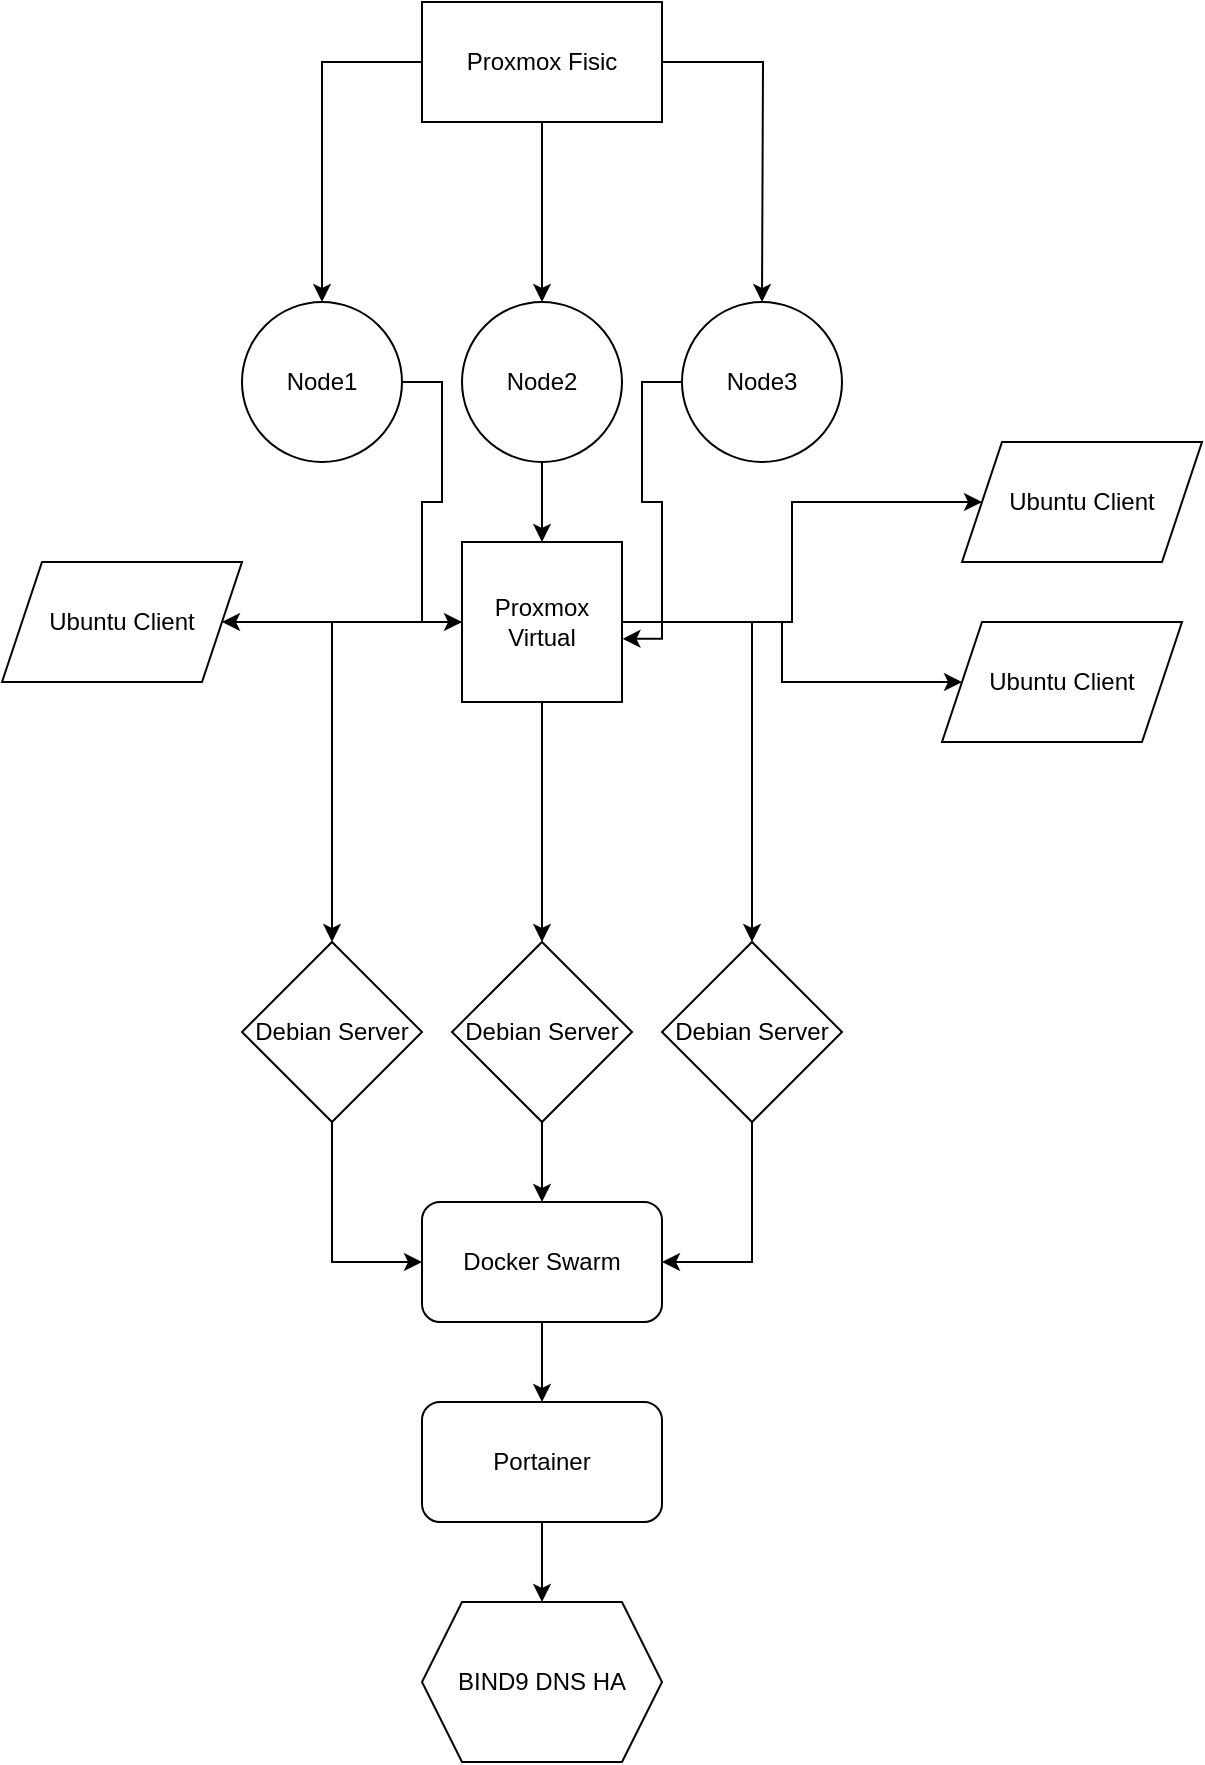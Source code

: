 <mxfile version="26.2.15">
  <diagram id="C5RBs43oDa-KdzZeNtuy" name="Page-1">
    <mxGraphModel dx="1281" dy="634" grid="1" gridSize="10" guides="1" tooltips="1" connect="1" arrows="1" fold="1" page="1" pageScale="1" pageWidth="827" pageHeight="1169" math="0" shadow="0">
      <root>
        <mxCell id="WIyWlLk6GJQsqaUBKTNV-0" />
        <mxCell id="WIyWlLk6GJQsqaUBKTNV-1" parent="WIyWlLk6GJQsqaUBKTNV-0" />
        <mxCell id="nywED3WVq3rmi00gd_Ra-37" style="edgeStyle=orthogonalEdgeStyle;rounded=0;orthogonalLoop=1;jettySize=auto;html=1;entryX=0.5;entryY=0;entryDx=0;entryDy=0;" edge="1" parent="WIyWlLk6GJQsqaUBKTNV-1" source="nywED3WVq3rmi00gd_Ra-1" target="nywED3WVq3rmi00gd_Ra-26">
          <mxGeometry relative="1" as="geometry" />
        </mxCell>
        <mxCell id="nywED3WVq3rmi00gd_Ra-38" style="edgeStyle=orthogonalEdgeStyle;rounded=0;orthogonalLoop=1;jettySize=auto;html=1;" edge="1" parent="WIyWlLk6GJQsqaUBKTNV-1" source="nywED3WVq3rmi00gd_Ra-1" target="nywED3WVq3rmi00gd_Ra-27">
          <mxGeometry relative="1" as="geometry" />
        </mxCell>
        <mxCell id="nywED3WVq3rmi00gd_Ra-39" style="edgeStyle=orthogonalEdgeStyle;rounded=0;orthogonalLoop=1;jettySize=auto;html=1;entryX=0.5;entryY=0;entryDx=0;entryDy=0;" edge="1" parent="WIyWlLk6GJQsqaUBKTNV-1" source="nywED3WVq3rmi00gd_Ra-1">
          <mxGeometry relative="1" as="geometry">
            <mxPoint x="480" y="210" as="targetPoint" />
          </mxGeometry>
        </mxCell>
        <mxCell id="nywED3WVq3rmi00gd_Ra-1" value="Proxmox Fisic" style="rounded=0;whiteSpace=wrap;html=1;" vertex="1" parent="WIyWlLk6GJQsqaUBKTNV-1">
          <mxGeometry x="310" y="60" width="120" height="60" as="geometry" />
        </mxCell>
        <mxCell id="nywED3WVq3rmi00gd_Ra-41" style="edgeStyle=orthogonalEdgeStyle;rounded=0;orthogonalLoop=1;jettySize=auto;html=1;entryX=0;entryY=0.5;entryDx=0;entryDy=0;" edge="1" parent="WIyWlLk6GJQsqaUBKTNV-1" source="nywED3WVq3rmi00gd_Ra-26" target="nywED3WVq3rmi00gd_Ra-36">
          <mxGeometry relative="1" as="geometry" />
        </mxCell>
        <mxCell id="nywED3WVq3rmi00gd_Ra-26" value="Node1" style="ellipse;whiteSpace=wrap;html=1;aspect=fixed;" vertex="1" parent="WIyWlLk6GJQsqaUBKTNV-1">
          <mxGeometry x="220" y="210" width="80" height="80" as="geometry" />
        </mxCell>
        <mxCell id="nywED3WVq3rmi00gd_Ra-40" style="edgeStyle=orthogonalEdgeStyle;rounded=0;orthogonalLoop=1;jettySize=auto;html=1;entryX=0.5;entryY=0;entryDx=0;entryDy=0;" edge="1" parent="WIyWlLk6GJQsqaUBKTNV-1" source="nywED3WVq3rmi00gd_Ra-27" target="nywED3WVq3rmi00gd_Ra-36">
          <mxGeometry relative="1" as="geometry" />
        </mxCell>
        <mxCell id="nywED3WVq3rmi00gd_Ra-27" value="Node2" style="ellipse;whiteSpace=wrap;html=1;aspect=fixed;" vertex="1" parent="WIyWlLk6GJQsqaUBKTNV-1">
          <mxGeometry x="330" y="210" width="80" height="80" as="geometry" />
        </mxCell>
        <mxCell id="nywED3WVq3rmi00gd_Ra-28" value="Node3" style="ellipse;whiteSpace=wrap;html=1;aspect=fixed;" vertex="1" parent="WIyWlLk6GJQsqaUBKTNV-1">
          <mxGeometry x="440" y="210" width="80" height="80" as="geometry" />
        </mxCell>
        <mxCell id="nywED3WVq3rmi00gd_Ra-54" style="edgeStyle=orthogonalEdgeStyle;rounded=0;orthogonalLoop=1;jettySize=auto;html=1;entryX=0.5;entryY=0;entryDx=0;entryDy=0;" edge="1" parent="WIyWlLk6GJQsqaUBKTNV-1" source="nywED3WVq3rmi00gd_Ra-36" target="nywED3WVq3rmi00gd_Ra-45">
          <mxGeometry relative="1" as="geometry" />
        </mxCell>
        <mxCell id="nywED3WVq3rmi00gd_Ra-55" style="edgeStyle=orthogonalEdgeStyle;rounded=0;orthogonalLoop=1;jettySize=auto;html=1;entryX=0.5;entryY=0;entryDx=0;entryDy=0;" edge="1" parent="WIyWlLk6GJQsqaUBKTNV-1" source="nywED3WVq3rmi00gd_Ra-36" target="nywED3WVq3rmi00gd_Ra-46">
          <mxGeometry relative="1" as="geometry" />
        </mxCell>
        <mxCell id="nywED3WVq3rmi00gd_Ra-56" style="edgeStyle=orthogonalEdgeStyle;rounded=0;orthogonalLoop=1;jettySize=auto;html=1;" edge="1" parent="WIyWlLk6GJQsqaUBKTNV-1" source="nywED3WVq3rmi00gd_Ra-36" target="nywED3WVq3rmi00gd_Ra-47">
          <mxGeometry relative="1" as="geometry" />
        </mxCell>
        <mxCell id="nywED3WVq3rmi00gd_Ra-59" style="edgeStyle=orthogonalEdgeStyle;rounded=0;orthogonalLoop=1;jettySize=auto;html=1;" edge="1" parent="WIyWlLk6GJQsqaUBKTNV-1" source="nywED3WVq3rmi00gd_Ra-36" target="nywED3WVq3rmi00gd_Ra-58">
          <mxGeometry relative="1" as="geometry" />
        </mxCell>
        <mxCell id="nywED3WVq3rmi00gd_Ra-62" style="edgeStyle=orthogonalEdgeStyle;rounded=0;orthogonalLoop=1;jettySize=auto;html=1;" edge="1" parent="WIyWlLk6GJQsqaUBKTNV-1" source="nywED3WVq3rmi00gd_Ra-36" target="nywED3WVq3rmi00gd_Ra-61">
          <mxGeometry relative="1" as="geometry" />
        </mxCell>
        <mxCell id="nywED3WVq3rmi00gd_Ra-63" style="edgeStyle=orthogonalEdgeStyle;rounded=0;orthogonalLoop=1;jettySize=auto;html=1;" edge="1" parent="WIyWlLk6GJQsqaUBKTNV-1" source="nywED3WVq3rmi00gd_Ra-36" target="nywED3WVq3rmi00gd_Ra-60">
          <mxGeometry relative="1" as="geometry" />
        </mxCell>
        <mxCell id="nywED3WVq3rmi00gd_Ra-36" value="Proxmox Virtual" style="whiteSpace=wrap;html=1;aspect=fixed;" vertex="1" parent="WIyWlLk6GJQsqaUBKTNV-1">
          <mxGeometry x="330" y="330" width="80" height="80" as="geometry" />
        </mxCell>
        <mxCell id="nywED3WVq3rmi00gd_Ra-44" style="edgeStyle=orthogonalEdgeStyle;rounded=0;orthogonalLoop=1;jettySize=auto;html=1;entryX=1.003;entryY=0.605;entryDx=0;entryDy=0;entryPerimeter=0;" edge="1" parent="WIyWlLk6GJQsqaUBKTNV-1" source="nywED3WVq3rmi00gd_Ra-28" target="nywED3WVq3rmi00gd_Ra-36">
          <mxGeometry relative="1" as="geometry" />
        </mxCell>
        <mxCell id="nywED3WVq3rmi00gd_Ra-66" style="edgeStyle=orthogonalEdgeStyle;rounded=0;orthogonalLoop=1;jettySize=auto;html=1;entryX=1;entryY=0.5;entryDx=0;entryDy=0;" edge="1" parent="WIyWlLk6GJQsqaUBKTNV-1" source="nywED3WVq3rmi00gd_Ra-45" target="nywED3WVq3rmi00gd_Ra-57">
          <mxGeometry relative="1" as="geometry" />
        </mxCell>
        <mxCell id="nywED3WVq3rmi00gd_Ra-45" value="Debian Server" style="rhombus;whiteSpace=wrap;html=1;" vertex="1" parent="WIyWlLk6GJQsqaUBKTNV-1">
          <mxGeometry x="430" y="530" width="90" height="90" as="geometry" />
        </mxCell>
        <mxCell id="nywED3WVq3rmi00gd_Ra-65" style="edgeStyle=orthogonalEdgeStyle;rounded=0;orthogonalLoop=1;jettySize=auto;html=1;entryX=0.5;entryY=0;entryDx=0;entryDy=0;" edge="1" parent="WIyWlLk6GJQsqaUBKTNV-1" source="nywED3WVq3rmi00gd_Ra-46" target="nywED3WVq3rmi00gd_Ra-57">
          <mxGeometry relative="1" as="geometry" />
        </mxCell>
        <mxCell id="nywED3WVq3rmi00gd_Ra-46" value="Debian Server" style="rhombus;whiteSpace=wrap;html=1;" vertex="1" parent="WIyWlLk6GJQsqaUBKTNV-1">
          <mxGeometry x="325" y="530" width="90" height="90" as="geometry" />
        </mxCell>
        <mxCell id="nywED3WVq3rmi00gd_Ra-64" style="edgeStyle=orthogonalEdgeStyle;rounded=0;orthogonalLoop=1;jettySize=auto;html=1;entryX=0;entryY=0.5;entryDx=0;entryDy=0;" edge="1" parent="WIyWlLk6GJQsqaUBKTNV-1" source="nywED3WVq3rmi00gd_Ra-47" target="nywED3WVq3rmi00gd_Ra-57">
          <mxGeometry relative="1" as="geometry" />
        </mxCell>
        <mxCell id="nywED3WVq3rmi00gd_Ra-47" value="Debian Server" style="rhombus;whiteSpace=wrap;html=1;" vertex="1" parent="WIyWlLk6GJQsqaUBKTNV-1">
          <mxGeometry x="220" y="530" width="90" height="90" as="geometry" />
        </mxCell>
        <mxCell id="nywED3WVq3rmi00gd_Ra-68" style="edgeStyle=orthogonalEdgeStyle;rounded=0;orthogonalLoop=1;jettySize=auto;html=1;entryX=0.5;entryY=0;entryDx=0;entryDy=0;" edge="1" parent="WIyWlLk6GJQsqaUBKTNV-1" source="nywED3WVq3rmi00gd_Ra-57" target="nywED3WVq3rmi00gd_Ra-67">
          <mxGeometry relative="1" as="geometry" />
        </mxCell>
        <mxCell id="nywED3WVq3rmi00gd_Ra-57" value="Docker Swarm" style="rounded=1;whiteSpace=wrap;html=1;" vertex="1" parent="WIyWlLk6GJQsqaUBKTNV-1">
          <mxGeometry x="310" y="660" width="120" height="60" as="geometry" />
        </mxCell>
        <mxCell id="nywED3WVq3rmi00gd_Ra-58" value="Ubuntu Client" style="shape=parallelogram;perimeter=parallelogramPerimeter;whiteSpace=wrap;html=1;fixedSize=1;" vertex="1" parent="WIyWlLk6GJQsqaUBKTNV-1">
          <mxGeometry x="580" y="280" width="120" height="60" as="geometry" />
        </mxCell>
        <mxCell id="nywED3WVq3rmi00gd_Ra-60" value="Ubuntu Client" style="shape=parallelogram;perimeter=parallelogramPerimeter;whiteSpace=wrap;html=1;fixedSize=1;" vertex="1" parent="WIyWlLk6GJQsqaUBKTNV-1">
          <mxGeometry x="570" y="370" width="120" height="60" as="geometry" />
        </mxCell>
        <mxCell id="nywED3WVq3rmi00gd_Ra-61" value="Ubuntu Client" style="shape=parallelogram;perimeter=parallelogramPerimeter;whiteSpace=wrap;html=1;fixedSize=1;" vertex="1" parent="WIyWlLk6GJQsqaUBKTNV-1">
          <mxGeometry x="100" y="340" width="120" height="60" as="geometry" />
        </mxCell>
        <mxCell id="nywED3WVq3rmi00gd_Ra-70" style="edgeStyle=orthogonalEdgeStyle;rounded=0;orthogonalLoop=1;jettySize=auto;html=1;entryX=0.5;entryY=0;entryDx=0;entryDy=0;" edge="1" parent="WIyWlLk6GJQsqaUBKTNV-1" source="nywED3WVq3rmi00gd_Ra-67" target="nywED3WVq3rmi00gd_Ra-69">
          <mxGeometry relative="1" as="geometry" />
        </mxCell>
        <mxCell id="nywED3WVq3rmi00gd_Ra-67" value="Portainer" style="rounded=1;whiteSpace=wrap;html=1;" vertex="1" parent="WIyWlLk6GJQsqaUBKTNV-1">
          <mxGeometry x="310" y="760" width="120" height="60" as="geometry" />
        </mxCell>
        <mxCell id="nywED3WVq3rmi00gd_Ra-69" value="BIND9 DNS HA" style="shape=hexagon;perimeter=hexagonPerimeter2;whiteSpace=wrap;html=1;fixedSize=1;" vertex="1" parent="WIyWlLk6GJQsqaUBKTNV-1">
          <mxGeometry x="310" y="860" width="120" height="80" as="geometry" />
        </mxCell>
      </root>
    </mxGraphModel>
  </diagram>
</mxfile>
